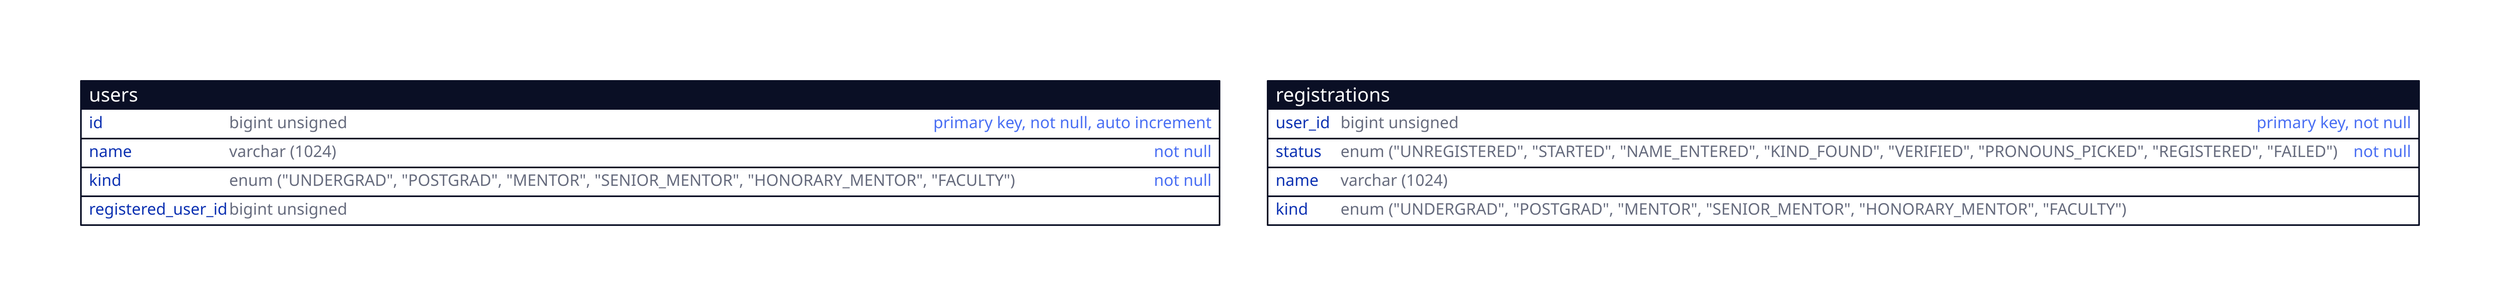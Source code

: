 users: {
    shape: sql_table
    id: "bigint unsigned" {
        constraint: [
            "primary key";
            "not null";
            "auto increment";
        ]
    }
    name: "varchar (1024)" {
        constraint: [
            "not null";
        ]
    }
    kind: "enum (\"UNDERGRAD\", \"POSTGRAD\", \"MENTOR\", \"SENIOR_MENTOR\", \"HONORARY_MENTOR\", \"FACULTY\")" {
        constraint: [
            "not null";
        ]
    }
    registered_user_id: "bigint unsigned"
}

registrations: {
    shape: sql_table
    user_id: "bigint unsigned" {
        constraint: [
            "primary key";
            "not null";
        ]
    }
    status: "enum (\"UNREGISTERED\", \"STARTED\", \"NAME_ENTERED\", \"KIND_FOUND\", \"VERIFIED\", \"PRONOUNS_PICKED\", \"REGISTERED\", \"FAILED\")" {
        constraint: [
            "not null";
        ]
    }
    name: "varchar (1024)"
    kind: "enum (\"UNDERGRAD\", \"POSTGRAD\", \"MENTOR\", \"SENIOR_MENTOR\", \"HONORARY_MENTOR\", \"FACULTY\")"
}